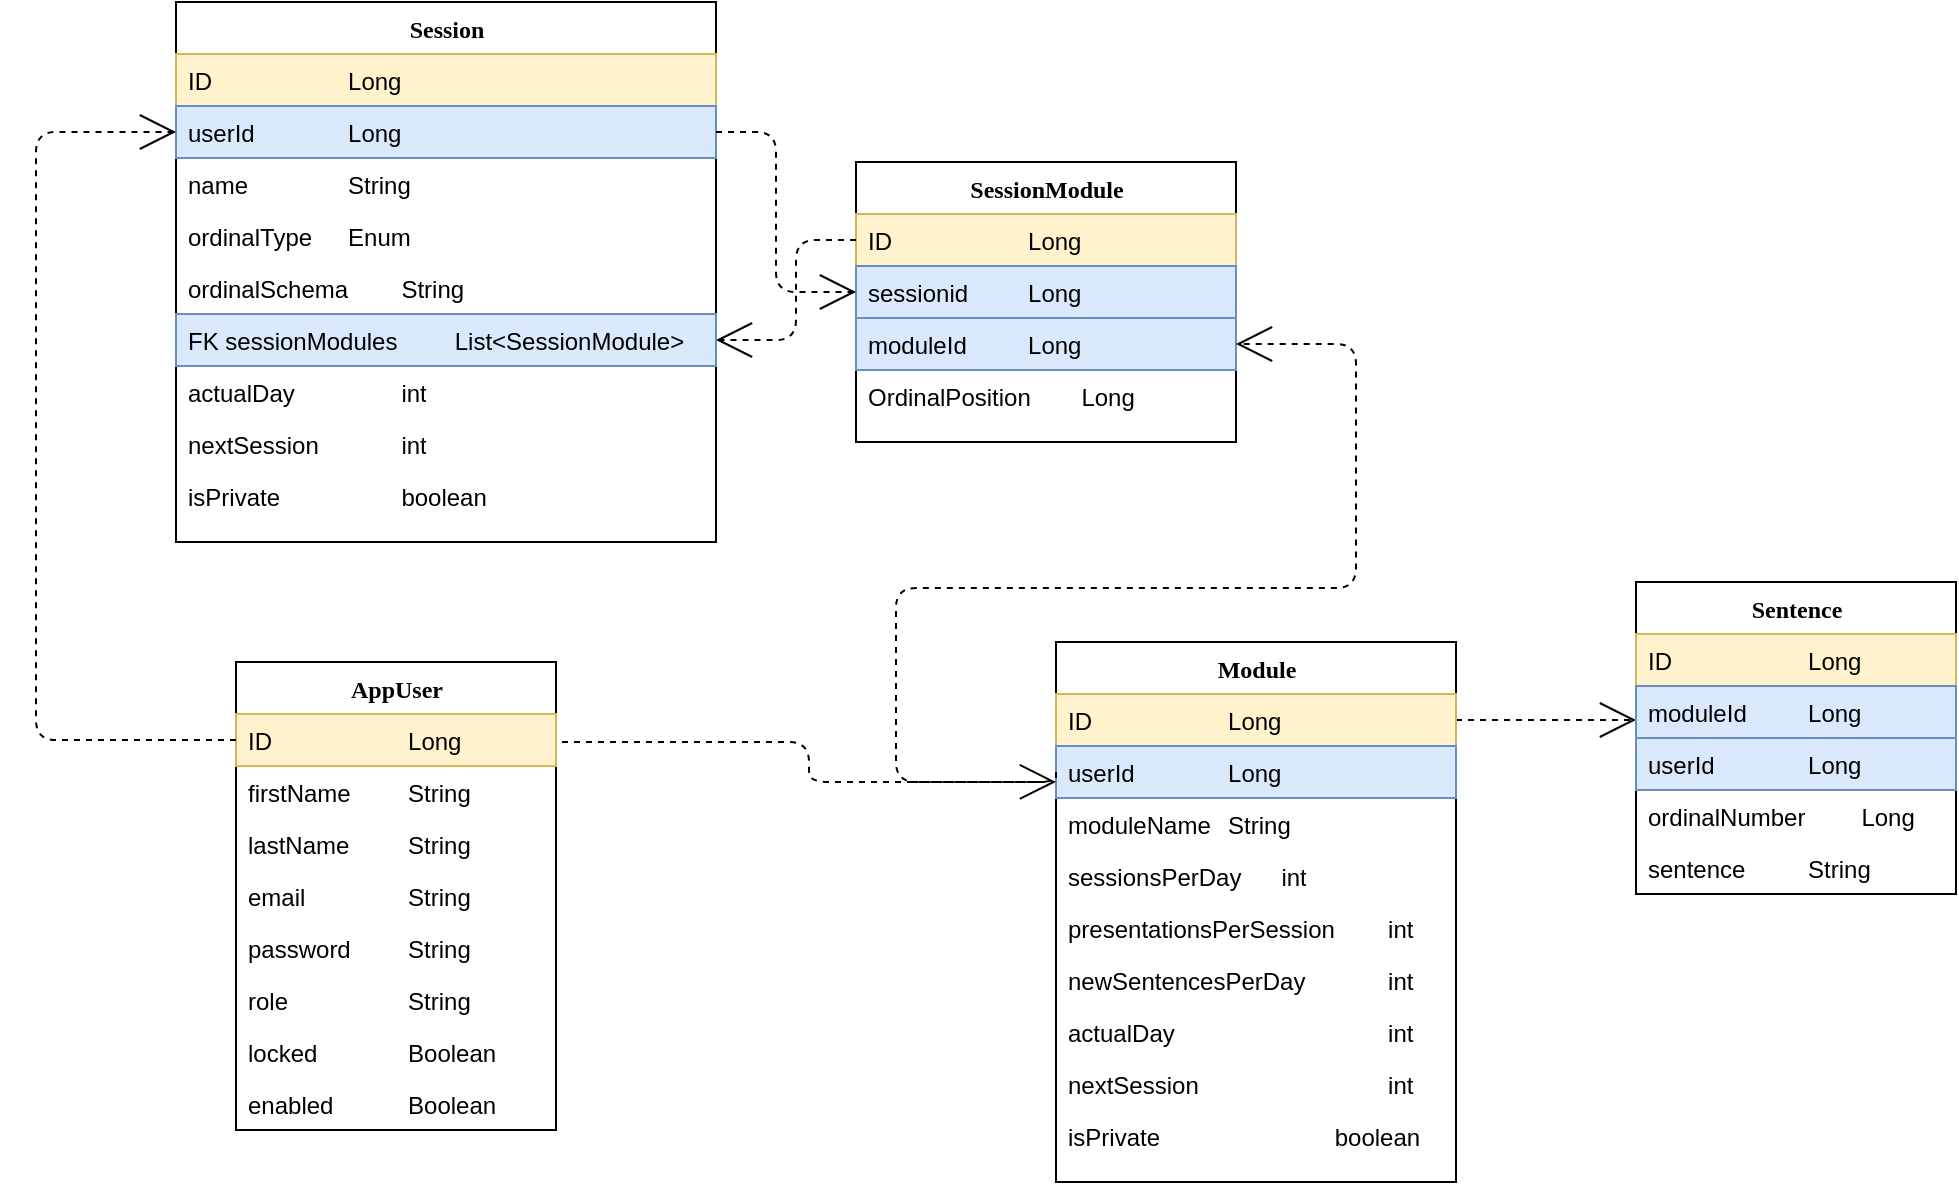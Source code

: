 <mxfile version="24.7.17">
  <diagram id="C5RBs43oDa-KdzZeNtuy" name="Page-1">
    <mxGraphModel dx="2849" dy="1819" grid="1" gridSize="10" guides="1" tooltips="1" connect="1" arrows="1" fold="1" page="1" pageScale="1" pageWidth="827" pageHeight="1169" math="0" shadow="0">
      <root>
        <mxCell id="WIyWlLk6GJQsqaUBKTNV-0" />
        <mxCell id="WIyWlLk6GJQsqaUBKTNV-1" parent="WIyWlLk6GJQsqaUBKTNV-0" />
        <mxCell id="8LZieD2COEVI1yCL7zny-0" value="AppUser" style="swimlane;html=1;fontStyle=1;align=center;verticalAlign=top;childLayout=stackLayout;horizontal=1;startSize=26;horizontalStack=0;resizeParent=1;resizeLast=0;collapsible=1;marginBottom=0;swimlaneFillColor=#ffffff;rounded=0;shadow=0;comic=0;labelBackgroundColor=none;strokeWidth=1;fillColor=none;fontFamily=Verdana;fontSize=12" vertex="1" parent="WIyWlLk6GJQsqaUBKTNV-1">
          <mxGeometry x="-730" y="-200" width="160" height="234" as="geometry" />
        </mxCell>
        <mxCell id="8LZieD2COEVI1yCL7zny-1" value="ID &lt;span style=&quot;white-space: pre;&quot;&gt;&#x9;&lt;/span&gt;&lt;span style=&quot;white-space: pre;&quot;&gt;&#x9;&lt;/span&gt;&lt;span style=&quot;white-space: pre;&quot;&gt;&#x9;&lt;/span&gt;Long" style="text;html=1;strokeColor=#d6b656;fillColor=#fff2cc;align=left;verticalAlign=top;spacingLeft=4;spacingRight=4;whiteSpace=wrap;overflow=hidden;rotatable=0;points=[[0,0.5],[1,0.5]];portConstraint=eastwest;" vertex="1" parent="8LZieD2COEVI1yCL7zny-0">
          <mxGeometry y="26" width="160" height="26" as="geometry" />
        </mxCell>
        <mxCell id="8LZieD2COEVI1yCL7zny-2" value="firstName&lt;span style=&quot;white-space: pre;&quot;&gt;&#x9;&lt;/span&gt;&lt;span style=&quot;white-space: pre;&quot;&gt;&#x9;&lt;/span&gt;String" style="text;html=1;strokeColor=none;fillColor=none;align=left;verticalAlign=top;spacingLeft=4;spacingRight=4;whiteSpace=wrap;overflow=hidden;rotatable=0;points=[[0,0.5],[1,0.5]];portConstraint=eastwest;" vertex="1" parent="8LZieD2COEVI1yCL7zny-0">
          <mxGeometry y="52" width="160" height="26" as="geometry" />
        </mxCell>
        <mxCell id="8LZieD2COEVI1yCL7zny-3" value="lastName&lt;span style=&quot;white-space: pre;&quot;&gt;&#x9;&lt;/span&gt;&lt;span style=&quot;white-space: pre;&quot;&gt;&#x9;&lt;/span&gt;String" style="text;html=1;strokeColor=none;fillColor=none;align=left;verticalAlign=top;spacingLeft=4;spacingRight=4;whiteSpace=wrap;overflow=hidden;rotatable=0;points=[[0,0.5],[1,0.5]];portConstraint=eastwest;" vertex="1" parent="8LZieD2COEVI1yCL7zny-0">
          <mxGeometry y="78" width="160" height="26" as="geometry" />
        </mxCell>
        <mxCell id="8LZieD2COEVI1yCL7zny-34" value="email&lt;span style=&quot;white-space: pre;&quot;&gt;&#x9;&lt;/span&gt;&lt;span style=&quot;white-space: pre;&quot;&gt;&#x9;&lt;/span&gt;String" style="text;html=1;strokeColor=none;fillColor=none;align=left;verticalAlign=top;spacingLeft=4;spacingRight=4;whiteSpace=wrap;overflow=hidden;rotatable=0;points=[[0,0.5],[1,0.5]];portConstraint=eastwest;" vertex="1" parent="8LZieD2COEVI1yCL7zny-0">
          <mxGeometry y="104" width="160" height="26" as="geometry" />
        </mxCell>
        <mxCell id="8LZieD2COEVI1yCL7zny-35" value="password&lt;span style=&quot;white-space: pre;&quot;&gt;&#x9;&lt;/span&gt;&lt;span style=&quot;white-space: pre;&quot;&gt;&#x9;&lt;/span&gt;String" style="text;html=1;strokeColor=none;fillColor=none;align=left;verticalAlign=top;spacingLeft=4;spacingRight=4;whiteSpace=wrap;overflow=hidden;rotatable=0;points=[[0,0.5],[1,0.5]];portConstraint=eastwest;" vertex="1" parent="8LZieD2COEVI1yCL7zny-0">
          <mxGeometry y="130" width="160" height="26" as="geometry" />
        </mxCell>
        <mxCell id="8LZieD2COEVI1yCL7zny-36" value="role&lt;span style=&quot;white-space: pre;&quot;&gt;&#x9;&lt;/span&gt;&lt;span style=&quot;white-space: pre;&quot;&gt;&#x9;&lt;/span&gt;&lt;span style=&quot;white-space: pre;&quot;&gt;&#x9;&lt;/span&gt;String" style="text;html=1;strokeColor=none;fillColor=none;align=left;verticalAlign=top;spacingLeft=4;spacingRight=4;whiteSpace=wrap;overflow=hidden;rotatable=0;points=[[0,0.5],[1,0.5]];portConstraint=eastwest;" vertex="1" parent="8LZieD2COEVI1yCL7zny-0">
          <mxGeometry y="156" width="160" height="26" as="geometry" />
        </mxCell>
        <mxCell id="8LZieD2COEVI1yCL7zny-37" value="locked&lt;span style=&quot;white-space: pre;&quot;&gt;&#x9;&lt;/span&gt;&lt;span style=&quot;white-space: pre;&quot;&gt;&#x9;&lt;/span&gt;Boolean" style="text;html=1;strokeColor=none;fillColor=none;align=left;verticalAlign=top;spacingLeft=4;spacingRight=4;whiteSpace=wrap;overflow=hidden;rotatable=0;points=[[0,0.5],[1,0.5]];portConstraint=eastwest;" vertex="1" parent="8LZieD2COEVI1yCL7zny-0">
          <mxGeometry y="182" width="160" height="26" as="geometry" />
        </mxCell>
        <mxCell id="8LZieD2COEVI1yCL7zny-4" value="enabled&lt;span style=&quot;white-space: pre;&quot;&gt;&#x9;&lt;/span&gt;&lt;span style=&quot;white-space: pre;&quot;&gt;&#x9;&lt;/span&gt;Boolean" style="text;html=1;strokeColor=none;fillColor=none;align=left;verticalAlign=top;spacingLeft=4;spacingRight=4;whiteSpace=wrap;overflow=hidden;rotatable=0;points=[[0,0.5],[1,0.5]];portConstraint=eastwest;" vertex="1" parent="8LZieD2COEVI1yCL7zny-0">
          <mxGeometry y="208" width="160" height="26" as="geometry" />
        </mxCell>
        <mxCell id="8LZieD2COEVI1yCL7zny-5" style="edgeStyle=elbowEdgeStyle;html=1;labelBackgroundColor=none;startFill=0;startSize=8;endArrow=open;endFill=0;endSize=16;fontFamily=Verdana;fontSize=12;elbow=vertical;dashed=1;exitX=1;exitY=0.5;exitDx=0;exitDy=0;" edge="1" parent="WIyWlLk6GJQsqaUBKTNV-1" target="8LZieD2COEVI1yCL7zny-21" source="8LZieD2COEVI1yCL7zny-7">
          <mxGeometry relative="1" as="geometry">
            <mxPoint x="-31" y="-95" as="sourcePoint" />
            <mxPoint x="30" y="-170" as="targetPoint" />
          </mxGeometry>
        </mxCell>
        <mxCell id="8LZieD2COEVI1yCL7zny-6" value="Module" style="swimlane;html=1;fontStyle=1;align=center;verticalAlign=top;childLayout=stackLayout;horizontal=1;startSize=26;horizontalStack=0;resizeParent=1;resizeLast=0;collapsible=1;marginBottom=0;swimlaneFillColor=#ffffff;rounded=0;shadow=0;comic=0;labelBackgroundColor=none;strokeWidth=1;fillColor=none;fontFamily=Verdana;fontSize=12" vertex="1" parent="WIyWlLk6GJQsqaUBKTNV-1">
          <mxGeometry x="-320" y="-210" width="200" height="270" as="geometry" />
        </mxCell>
        <mxCell id="8LZieD2COEVI1yCL7zny-7" value="ID&lt;span style=&quot;white-space: pre;&quot;&gt;&#x9;&lt;/span&gt;&lt;span style=&quot;white-space: pre;&quot;&gt;&#x9;&lt;/span&gt;&lt;span style=&quot;white-space: pre;&quot;&gt;&#x9;&lt;/span&gt;Long" style="text;html=1;strokeColor=#d6b656;fillColor=#fff2cc;align=left;verticalAlign=top;spacingLeft=4;spacingRight=4;whiteSpace=wrap;overflow=hidden;rotatable=0;points=[[0,0.5],[1,0.5]];portConstraint=eastwest;" vertex="1" parent="8LZieD2COEVI1yCL7zny-6">
          <mxGeometry y="26" width="200" height="26" as="geometry" />
        </mxCell>
        <mxCell id="8LZieD2COEVI1yCL7zny-8" value="userId&lt;span style=&quot;white-space: pre;&quot;&gt;&#x9;&lt;span style=&quot;white-space: pre;&quot;&gt;&#x9;&lt;/span&gt;&lt;/span&gt;Long" style="text;html=1;strokeColor=#6c8ebf;fillColor=#dae8fc;align=left;verticalAlign=top;spacingLeft=4;spacingRight=4;whiteSpace=wrap;overflow=hidden;rotatable=0;points=[[0,0.5],[1,0.5]];portConstraint=eastwest;" vertex="1" parent="8LZieD2COEVI1yCL7zny-6">
          <mxGeometry y="52" width="200" height="26" as="geometry" />
        </mxCell>
        <mxCell id="8LZieD2COEVI1yCL7zny-9" value="&lt;div&gt;moduleName&lt;span style=&quot;white-space: pre;&quot;&gt;&#x9;&lt;/span&gt;String&lt;/div&gt;" style="text;html=1;strokeColor=none;fillColor=none;align=left;verticalAlign=top;spacingLeft=4;spacingRight=4;whiteSpace=wrap;overflow=hidden;rotatable=0;points=[[0,0.5],[1,0.5]];portConstraint=eastwest;" vertex="1" parent="8LZieD2COEVI1yCL7zny-6">
          <mxGeometry y="78" width="200" height="26" as="geometry" />
        </mxCell>
        <mxCell id="8LZieD2COEVI1yCL7zny-14" value="sessionsPerDay&lt;span style=&quot;white-space: pre;&quot;&gt;&#x9;&lt;/span&gt;int" style="text;html=1;strokeColor=none;fillColor=none;align=left;verticalAlign=top;spacingLeft=4;spacingRight=4;whiteSpace=wrap;overflow=hidden;rotatable=0;points=[[0,0.5],[1,0.5]];portConstraint=eastwest;" vertex="1" parent="8LZieD2COEVI1yCL7zny-6">
          <mxGeometry y="104" width="200" height="26" as="geometry" />
        </mxCell>
        <mxCell id="8LZieD2COEVI1yCL7zny-15" value="presentationsPerSession&lt;span style=&quot;white-space: pre;&quot;&gt;&#x9;&lt;/span&gt;int" style="text;html=1;strokeColor=none;fillColor=none;align=left;verticalAlign=top;spacingLeft=4;spacingRight=4;whiteSpace=wrap;overflow=hidden;rotatable=0;points=[[0,0.5],[1,0.5]];portConstraint=eastwest;" vertex="1" parent="8LZieD2COEVI1yCL7zny-6">
          <mxGeometry y="130" width="200" height="26" as="geometry" />
        </mxCell>
        <mxCell id="8LZieD2COEVI1yCL7zny-16" value="newSentencesPerDay&lt;span style=&quot;white-space: pre;&quot;&gt;&#x9;&lt;/span&gt;&lt;span style=&quot;white-space: pre;&quot;&gt;&#x9;&lt;/span&gt;int" style="text;html=1;strokeColor=none;fillColor=none;align=left;verticalAlign=top;spacingLeft=4;spacingRight=4;whiteSpace=wrap;overflow=hidden;rotatable=0;points=[[0,0.5],[1,0.5]];portConstraint=eastwest;" vertex="1" parent="8LZieD2COEVI1yCL7zny-6">
          <mxGeometry y="156" width="200" height="26" as="geometry" />
        </mxCell>
        <mxCell id="8LZieD2COEVI1yCL7zny-17" value="actualDay&lt;span style=&quot;white-space: pre;&quot;&gt;&#x9;&lt;/span&gt;&lt;span style=&quot;white-space: pre;&quot;&gt;&#x9;&lt;/span&gt;&lt;span style=&quot;white-space: pre;&quot;&gt;&#x9;&lt;/span&gt;&lt;span style=&quot;white-space: pre;&quot;&gt;&#x9;&lt;/span&gt;int" style="text;html=1;strokeColor=none;fillColor=none;align=left;verticalAlign=top;spacingLeft=4;spacingRight=4;whiteSpace=wrap;overflow=hidden;rotatable=0;points=[[0,0.5],[1,0.5]];portConstraint=eastwest;" vertex="1" parent="8LZieD2COEVI1yCL7zny-6">
          <mxGeometry y="182" width="200" height="26" as="geometry" />
        </mxCell>
        <mxCell id="8LZieD2COEVI1yCL7zny-18" value="nextSession&lt;span style=&quot;white-space: pre;&quot;&gt;&#x9;&lt;/span&gt;&lt;span style=&quot;white-space: pre;&quot;&gt;&#x9;&lt;/span&gt;&lt;span style=&quot;white-space: pre;&quot;&gt;&#x9;&lt;/span&gt;&lt;span style=&quot;white-space: pre;&quot;&gt;&#x9;&lt;/span&gt;int" style="text;html=1;strokeColor=none;fillColor=none;align=left;verticalAlign=top;spacingLeft=4;spacingRight=4;whiteSpace=wrap;overflow=hidden;rotatable=0;points=[[0,0.5],[1,0.5]];portConstraint=eastwest;" vertex="1" parent="8LZieD2COEVI1yCL7zny-6">
          <mxGeometry y="208" width="200" height="26" as="geometry" />
        </mxCell>
        <mxCell id="8LZieD2COEVI1yCL7zny-33" value="isPrivate&lt;span style=&quot;white-space: pre;&quot;&gt;&#x9;&lt;/span&gt;&lt;span style=&quot;white-space: pre;&quot;&gt;&#x9;&lt;/span&gt;&lt;span style=&quot;white-space: pre;&quot;&gt;&#x9;&lt;/span&gt;&lt;span style=&quot;white-space: pre;&quot;&gt;&#x9;&lt;/span&gt;boolean" style="text;html=1;strokeColor=none;fillColor=none;align=left;verticalAlign=top;spacingLeft=4;spacingRight=4;whiteSpace=wrap;overflow=hidden;rotatable=0;points=[[0,0.5],[1,0.5]];portConstraint=eastwest;" vertex="1" parent="8LZieD2COEVI1yCL7zny-6">
          <mxGeometry y="234" width="200" height="26" as="geometry" />
        </mxCell>
        <mxCell id="8LZieD2COEVI1yCL7zny-19" value="Sentence" style="swimlane;html=1;fontStyle=1;align=center;verticalAlign=top;childLayout=stackLayout;horizontal=1;startSize=26;horizontalStack=0;resizeParent=1;resizeLast=0;collapsible=1;marginBottom=0;swimlaneFillColor=#ffffff;rounded=0;shadow=0;comic=0;labelBackgroundColor=none;strokeWidth=1;fillColor=none;fontFamily=Verdana;fontSize=12" vertex="1" parent="WIyWlLk6GJQsqaUBKTNV-1">
          <mxGeometry x="-30" y="-240" width="160" height="156" as="geometry" />
        </mxCell>
        <mxCell id="8LZieD2COEVI1yCL7zny-20" value="ID&lt;span style=&quot;white-space: pre;&quot;&gt;&#x9;&lt;/span&gt;&lt;span style=&quot;white-space: pre;&quot;&gt;&#x9;&lt;/span&gt;&lt;span style=&quot;white-space: pre;&quot;&gt;&#x9;&lt;/span&gt;Long" style="text;html=1;strokeColor=#d6b656;fillColor=#fff2cc;align=left;verticalAlign=top;spacingLeft=4;spacingRight=4;whiteSpace=wrap;overflow=hidden;rotatable=0;points=[[0,0.5],[1,0.5]];portConstraint=eastwest;" vertex="1" parent="8LZieD2COEVI1yCL7zny-19">
          <mxGeometry y="26" width="160" height="26" as="geometry" />
        </mxCell>
        <mxCell id="8LZieD2COEVI1yCL7zny-21" value="moduleId&lt;span style=&quot;white-space: pre;&quot;&gt;&#x9;&lt;/span&gt;&lt;span style=&quot;white-space: pre;&quot;&gt;&#x9;&lt;/span&gt;Long" style="text;html=1;align=left;verticalAlign=top;spacingLeft=4;spacingRight=4;whiteSpace=wrap;overflow=hidden;rotatable=0;points=[[0,0.5],[1,0.5]];portConstraint=eastwest;fillColor=#dae8fc;strokeColor=#6c8ebf;" vertex="1" parent="8LZieD2COEVI1yCL7zny-19">
          <mxGeometry y="52" width="160" height="26" as="geometry" />
        </mxCell>
        <mxCell id="8LZieD2COEVI1yCL7zny-38" value="userId&lt;span style=&quot;white-space: pre;&quot;&gt;&#x9;&lt;/span&gt;&lt;span style=&quot;white-space: pre;&quot;&gt;&#x9;&lt;/span&gt;Long" style="text;html=1;strokeColor=#6c8ebf;fillColor=#dae8fc;align=left;verticalAlign=top;spacingLeft=4;spacingRight=4;whiteSpace=wrap;overflow=hidden;rotatable=0;points=[[0,0.5],[1,0.5]];portConstraint=eastwest;" vertex="1" parent="8LZieD2COEVI1yCL7zny-19">
          <mxGeometry y="78" width="160" height="26" as="geometry" />
        </mxCell>
        <mxCell id="8LZieD2COEVI1yCL7zny-22" value="ordinalNumber&lt;span style=&quot;white-space: pre;&quot;&gt;&#x9;&lt;/span&gt;Long" style="text;html=1;strokeColor=none;fillColor=none;align=left;verticalAlign=top;spacingLeft=4;spacingRight=4;whiteSpace=wrap;overflow=hidden;rotatable=0;points=[[0,0.5],[1,0.5]];portConstraint=eastwest;" vertex="1" parent="8LZieD2COEVI1yCL7zny-19">
          <mxGeometry y="104" width="160" height="26" as="geometry" />
        </mxCell>
        <mxCell id="8LZieD2COEVI1yCL7zny-23" value="sentence&lt;span style=&quot;white-space: pre;&quot;&gt;&#x9;&lt;/span&gt;&lt;span style=&quot;white-space: pre;&quot;&gt;&#x9;&lt;/span&gt;String" style="text;html=1;strokeColor=none;fillColor=none;align=left;verticalAlign=top;spacingLeft=4;spacingRight=4;whiteSpace=wrap;overflow=hidden;rotatable=0;points=[[0,0.5],[1,0.5]];portConstraint=eastwest;" vertex="1" parent="8LZieD2COEVI1yCL7zny-19">
          <mxGeometry y="130" width="160" height="26" as="geometry" />
        </mxCell>
        <mxCell id="8LZieD2COEVI1yCL7zny-24" style="edgeStyle=elbowEdgeStyle;html=1;labelBackgroundColor=none;startFill=0;startSize=8;endArrow=open;endFill=0;endSize=16;fontFamily=Verdana;fontSize=12;dashed=1;entryX=0;entryY=0.692;entryDx=0;entryDy=0;entryPerimeter=0;" edge="1" parent="WIyWlLk6GJQsqaUBKTNV-1" target="8LZieD2COEVI1yCL7zny-8">
          <mxGeometry relative="1" as="geometry">
            <mxPoint x="-567" y="-160" as="sourcePoint" />
            <mxPoint x="-290" y="-120" as="targetPoint" />
          </mxGeometry>
        </mxCell>
        <mxCell id="8LZieD2COEVI1yCL7zny-39" value="Session" style="swimlane;html=1;fontStyle=1;align=center;verticalAlign=top;childLayout=stackLayout;horizontal=1;startSize=26;horizontalStack=0;resizeParent=1;resizeLast=0;collapsible=1;marginBottom=0;swimlaneFillColor=#ffffff;rounded=0;shadow=0;comic=0;labelBackgroundColor=none;strokeWidth=1;fillColor=none;fontFamily=Verdana;fontSize=12" vertex="1" parent="WIyWlLk6GJQsqaUBKTNV-1">
          <mxGeometry x="-760" y="-530" width="270" height="270" as="geometry" />
        </mxCell>
        <mxCell id="8LZieD2COEVI1yCL7zny-40" value="ID&lt;span style=&quot;white-space: pre;&quot;&gt;&#x9;&lt;/span&gt;&lt;span style=&quot;white-space: pre;&quot;&gt;&#x9;&lt;/span&gt;&lt;span style=&quot;white-space: pre;&quot;&gt;&#x9;&lt;/span&gt;Long" style="text;html=1;strokeColor=#d6b656;fillColor=#fff2cc;align=left;verticalAlign=top;spacingLeft=4;spacingRight=4;whiteSpace=wrap;overflow=hidden;rotatable=0;points=[[0,0.5],[1,0.5]];portConstraint=eastwest;" vertex="1" parent="8LZieD2COEVI1yCL7zny-39">
          <mxGeometry y="26" width="270" height="26" as="geometry" />
        </mxCell>
        <mxCell id="8LZieD2COEVI1yCL7zny-41" value="userId&lt;span style=&quot;white-space: pre;&quot;&gt;&#x9;&lt;span style=&quot;white-space: pre;&quot;&gt;&#x9;&lt;/span&gt;&lt;/span&gt;Long" style="text;html=1;strokeColor=#6c8ebf;fillColor=#dae8fc;align=left;verticalAlign=top;spacingLeft=4;spacingRight=4;whiteSpace=wrap;overflow=hidden;rotatable=0;points=[[0,0.5],[1,0.5]];portConstraint=eastwest;" vertex="1" parent="8LZieD2COEVI1yCL7zny-39">
          <mxGeometry y="52" width="270" height="26" as="geometry" />
        </mxCell>
        <mxCell id="8LZieD2COEVI1yCL7zny-42" value="&lt;div&gt;name&lt;span style=&quot;white-space: pre;&quot;&gt;&#x9;&lt;/span&gt;&lt;span style=&quot;white-space: pre;&quot;&gt;&#x9;&lt;/span&gt;String&lt;/div&gt;" style="text;html=1;strokeColor=none;fillColor=none;align=left;verticalAlign=top;spacingLeft=4;spacingRight=4;whiteSpace=wrap;overflow=hidden;rotatable=0;points=[[0,0.5],[1,0.5]];portConstraint=eastwest;" vertex="1" parent="8LZieD2COEVI1yCL7zny-39">
          <mxGeometry y="78" width="270" height="26" as="geometry" />
        </mxCell>
        <mxCell id="8LZieD2COEVI1yCL7zny-43" value="ordinalType&lt;span style=&quot;white-space: pre;&quot;&gt;&#x9;&lt;/span&gt;Enum" style="text;html=1;strokeColor=none;fillColor=none;align=left;verticalAlign=top;spacingLeft=4;spacingRight=4;whiteSpace=wrap;overflow=hidden;rotatable=0;points=[[0,0.5],[1,0.5]];portConstraint=eastwest;" vertex="1" parent="8LZieD2COEVI1yCL7zny-39">
          <mxGeometry y="104" width="270" height="26" as="geometry" />
        </mxCell>
        <mxCell id="8LZieD2COEVI1yCL7zny-44" value="ordinalSchema&lt;span style=&quot;white-space: pre;&quot;&gt;&#x9;&lt;/span&gt;String" style="text;html=1;strokeColor=none;fillColor=none;align=left;verticalAlign=top;spacingLeft=4;spacingRight=4;whiteSpace=wrap;overflow=hidden;rotatable=0;points=[[0,0.5],[1,0.5]];portConstraint=eastwest;" vertex="1" parent="8LZieD2COEVI1yCL7zny-39">
          <mxGeometry y="130" width="270" height="26" as="geometry" />
        </mxCell>
        <mxCell id="8LZieD2COEVI1yCL7zny-45" value="FK sessionModules&lt;span style=&quot;white-space: pre;&quot;&gt;&#x9;&lt;span style=&quot;white-space: pre;&quot;&gt;&#x9;&lt;/span&gt;&lt;/span&gt;List&amp;lt;SessionModule&amp;gt;" style="text;html=1;strokeColor=#6c8ebf;fillColor=#dae8fc;align=left;verticalAlign=top;spacingLeft=4;spacingRight=4;whiteSpace=wrap;overflow=hidden;rotatable=0;points=[[0,0.5],[1,0.5]];portConstraint=eastwest;" vertex="1" parent="8LZieD2COEVI1yCL7zny-39">
          <mxGeometry y="156" width="270" height="26" as="geometry" />
        </mxCell>
        <mxCell id="8LZieD2COEVI1yCL7zny-46" value="actualDay&lt;span style=&quot;white-space: pre;&quot;&gt;&#x9;&lt;/span&gt;&lt;span style=&quot;white-space: pre;&quot;&gt;&#x9;&lt;/span&gt;int" style="text;html=1;strokeColor=none;fillColor=none;align=left;verticalAlign=top;spacingLeft=4;spacingRight=4;whiteSpace=wrap;overflow=hidden;rotatable=0;points=[[0,0.5],[1,0.5]];portConstraint=eastwest;" vertex="1" parent="8LZieD2COEVI1yCL7zny-39">
          <mxGeometry y="182" width="270" height="26" as="geometry" />
        </mxCell>
        <mxCell id="8LZieD2COEVI1yCL7zny-47" value="nextSession&lt;span style=&quot;white-space: pre;&quot;&gt;&#x9;&lt;/span&gt;&lt;span style=&quot;white-space: pre;&quot;&gt;&#x9;&lt;/span&gt;int" style="text;html=1;strokeColor=none;fillColor=none;align=left;verticalAlign=top;spacingLeft=4;spacingRight=4;whiteSpace=wrap;overflow=hidden;rotatable=0;points=[[0,0.5],[1,0.5]];portConstraint=eastwest;" vertex="1" parent="8LZieD2COEVI1yCL7zny-39">
          <mxGeometry y="208" width="270" height="26" as="geometry" />
        </mxCell>
        <mxCell id="8LZieD2COEVI1yCL7zny-48" value="isPrivate&lt;span style=&quot;white-space: pre;&quot;&gt;&#x9;&lt;/span&gt;&lt;span style=&quot;white-space: pre;&quot;&gt;&#x9;&lt;/span&gt;&lt;span style=&quot;white-space: pre;&quot;&gt;&#x9;&lt;/span&gt;boolean" style="text;html=1;strokeColor=none;fillColor=none;align=left;verticalAlign=top;spacingLeft=4;spacingRight=4;whiteSpace=wrap;overflow=hidden;rotatable=0;points=[[0,0.5],[1,0.5]];portConstraint=eastwest;" vertex="1" parent="8LZieD2COEVI1yCL7zny-39">
          <mxGeometry y="234" width="270" height="26" as="geometry" />
        </mxCell>
        <mxCell id="8LZieD2COEVI1yCL7zny-52" value="SessionModule" style="swimlane;html=1;fontStyle=1;align=center;verticalAlign=top;childLayout=stackLayout;horizontal=1;startSize=26;horizontalStack=0;resizeParent=1;resizeLast=0;collapsible=1;marginBottom=0;swimlaneFillColor=#ffffff;rounded=0;shadow=0;comic=0;labelBackgroundColor=none;strokeWidth=1;fillColor=none;fontFamily=Verdana;fontSize=12" vertex="1" parent="WIyWlLk6GJQsqaUBKTNV-1">
          <mxGeometry x="-420" y="-450" width="190" height="140" as="geometry" />
        </mxCell>
        <mxCell id="8LZieD2COEVI1yCL7zny-53" value="ID&lt;span style=&quot;white-space: pre;&quot;&gt;&#x9;&lt;/span&gt;&lt;span style=&quot;white-space: pre;&quot;&gt;&#x9;&lt;/span&gt;&lt;span style=&quot;white-space: pre;&quot;&gt;&#x9;&lt;/span&gt;Long" style="text;html=1;strokeColor=#d6b656;fillColor=#fff2cc;align=left;verticalAlign=top;spacingLeft=4;spacingRight=4;whiteSpace=wrap;overflow=hidden;rotatable=0;points=[[0,0.5],[1,0.5]];portConstraint=eastwest;" vertex="1" parent="8LZieD2COEVI1yCL7zny-52">
          <mxGeometry y="26" width="190" height="26" as="geometry" />
        </mxCell>
        <mxCell id="8LZieD2COEVI1yCL7zny-55" value="sessionid&lt;span style=&quot;white-space: pre;&quot;&gt;&#x9;&lt;/span&gt;&lt;span style=&quot;white-space: pre;&quot;&gt;&#x9;&lt;/span&gt;Long" style="text;html=1;strokeColor=#6c8ebf;fillColor=#dae8fc;align=left;verticalAlign=top;spacingLeft=4;spacingRight=4;whiteSpace=wrap;overflow=hidden;rotatable=0;points=[[0,0.5],[1,0.5]];portConstraint=eastwest;" vertex="1" parent="8LZieD2COEVI1yCL7zny-52">
          <mxGeometry y="52" width="190" height="26" as="geometry" />
        </mxCell>
        <mxCell id="8LZieD2COEVI1yCL7zny-56" value="&lt;div&gt;moduleId&lt;span style=&quot;white-space: pre;&quot;&gt;&#x9;&lt;/span&gt;&lt;span style=&quot;white-space: pre;&quot;&gt;&#x9;&lt;/span&gt;Long&lt;/div&gt;" style="text;html=1;strokeColor=#6c8ebf;fillColor=#dae8fc;align=left;verticalAlign=top;spacingLeft=4;spacingRight=4;whiteSpace=wrap;overflow=hidden;rotatable=0;points=[[0,0.5],[1,0.5]];portConstraint=eastwest;" vertex="1" parent="8LZieD2COEVI1yCL7zny-52">
          <mxGeometry y="78" width="190" height="26" as="geometry" />
        </mxCell>
        <mxCell id="8LZieD2COEVI1yCL7zny-57" value="OrdinalPosition&lt;span style=&quot;white-space: pre;&quot;&gt;&#x9;&lt;/span&gt;Long" style="text;html=1;strokeColor=none;fillColor=none;align=left;verticalAlign=top;spacingLeft=4;spacingRight=4;whiteSpace=wrap;overflow=hidden;rotatable=0;points=[[0,0.5],[1,0.5]];portConstraint=eastwest;" vertex="1" parent="8LZieD2COEVI1yCL7zny-52">
          <mxGeometry y="104" width="190" height="26" as="geometry" />
        </mxCell>
        <mxCell id="8LZieD2COEVI1yCL7zny-63" style="edgeStyle=orthogonalEdgeStyle;rounded=1;orthogonalLoop=1;jettySize=auto;html=1;exitX=1;exitY=0.5;exitDx=0;exitDy=0;entryX=0;entryY=0.5;entryDx=0;entryDy=0;dashed=1;strokeColor=default;align=center;verticalAlign=middle;fontFamily=Verdana;fontSize=12;fontColor=default;labelBackgroundColor=none;startFill=0;startSize=8;endArrow=open;endFill=0;endSize=16;" edge="1" parent="WIyWlLk6GJQsqaUBKTNV-1" source="8LZieD2COEVI1yCL7zny-41" target="8LZieD2COEVI1yCL7zny-55">
          <mxGeometry relative="1" as="geometry" />
        </mxCell>
        <mxCell id="8LZieD2COEVI1yCL7zny-65" style="edgeStyle=orthogonalEdgeStyle;rounded=1;orthogonalLoop=1;jettySize=auto;html=1;exitX=0;exitY=0.5;exitDx=0;exitDy=0;entryX=1;entryY=0.5;entryDx=0;entryDy=0;dashed=1;strokeColor=default;align=center;verticalAlign=middle;fontFamily=Verdana;fontSize=12;fontColor=default;labelBackgroundColor=none;startFill=0;startSize=8;endArrow=open;endFill=0;endSize=16;" edge="1" parent="WIyWlLk6GJQsqaUBKTNV-1" source="8LZieD2COEVI1yCL7zny-8" target="8LZieD2COEVI1yCL7zny-56">
          <mxGeometry relative="1" as="geometry">
            <Array as="points">
              <mxPoint x="-320" y="-140" />
              <mxPoint x="-400" y="-140" />
              <mxPoint x="-400" y="-237" />
              <mxPoint x="-170" y="-237" />
              <mxPoint x="-170" y="-359" />
            </Array>
          </mxGeometry>
        </mxCell>
        <mxCell id="8LZieD2COEVI1yCL7zny-66" style="edgeStyle=orthogonalEdgeStyle;rounded=1;orthogonalLoop=1;jettySize=auto;html=1;exitX=0;exitY=0.5;exitDx=0;exitDy=0;entryX=1;entryY=0.5;entryDx=0;entryDy=0;dashed=1;strokeColor=default;align=center;verticalAlign=middle;fontFamily=Verdana;fontSize=12;fontColor=default;labelBackgroundColor=none;startFill=0;startSize=8;endArrow=open;endFill=0;endSize=16;" edge="1" parent="WIyWlLk6GJQsqaUBKTNV-1" source="8LZieD2COEVI1yCL7zny-53" target="8LZieD2COEVI1yCL7zny-45">
          <mxGeometry relative="1" as="geometry" />
        </mxCell>
        <mxCell id="8LZieD2COEVI1yCL7zny-67" style="edgeStyle=orthogonalEdgeStyle;rounded=1;orthogonalLoop=1;jettySize=auto;html=1;exitX=0;exitY=0.5;exitDx=0;exitDy=0;entryX=0;entryY=0.5;entryDx=0;entryDy=0;dashed=1;strokeColor=default;align=center;verticalAlign=middle;fontFamily=Verdana;fontSize=12;fontColor=default;labelBackgroundColor=none;startFill=0;startSize=8;endArrow=open;endFill=0;endSize=16;" edge="1" parent="WIyWlLk6GJQsqaUBKTNV-1" source="8LZieD2COEVI1yCL7zny-1" target="8LZieD2COEVI1yCL7zny-41">
          <mxGeometry relative="1" as="geometry">
            <Array as="points">
              <mxPoint x="-830" y="-161" />
              <mxPoint x="-830" y="-465" />
            </Array>
          </mxGeometry>
        </mxCell>
      </root>
    </mxGraphModel>
  </diagram>
</mxfile>
